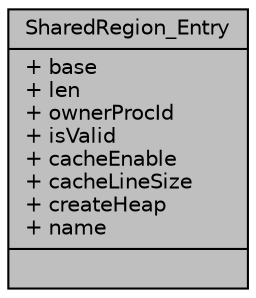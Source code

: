 digraph "SharedRegion_Entry"
{
  edge [fontname="Helvetica",fontsize="10",labelfontname="Helvetica",labelfontsize="10"];
  node [fontname="Helvetica",fontsize="10",shape=record];
  Node1 [label="{SharedRegion_Entry\n|+ base\l+ len\l+ ownerProcId\l+ isValid\l+ cacheEnable\l+ cacheLineSize\l+ createHeap\l+ name\l|}",height=0.2,width=0.4,color="black", fillcolor="grey75", style="filled", fontcolor="black"];
}
